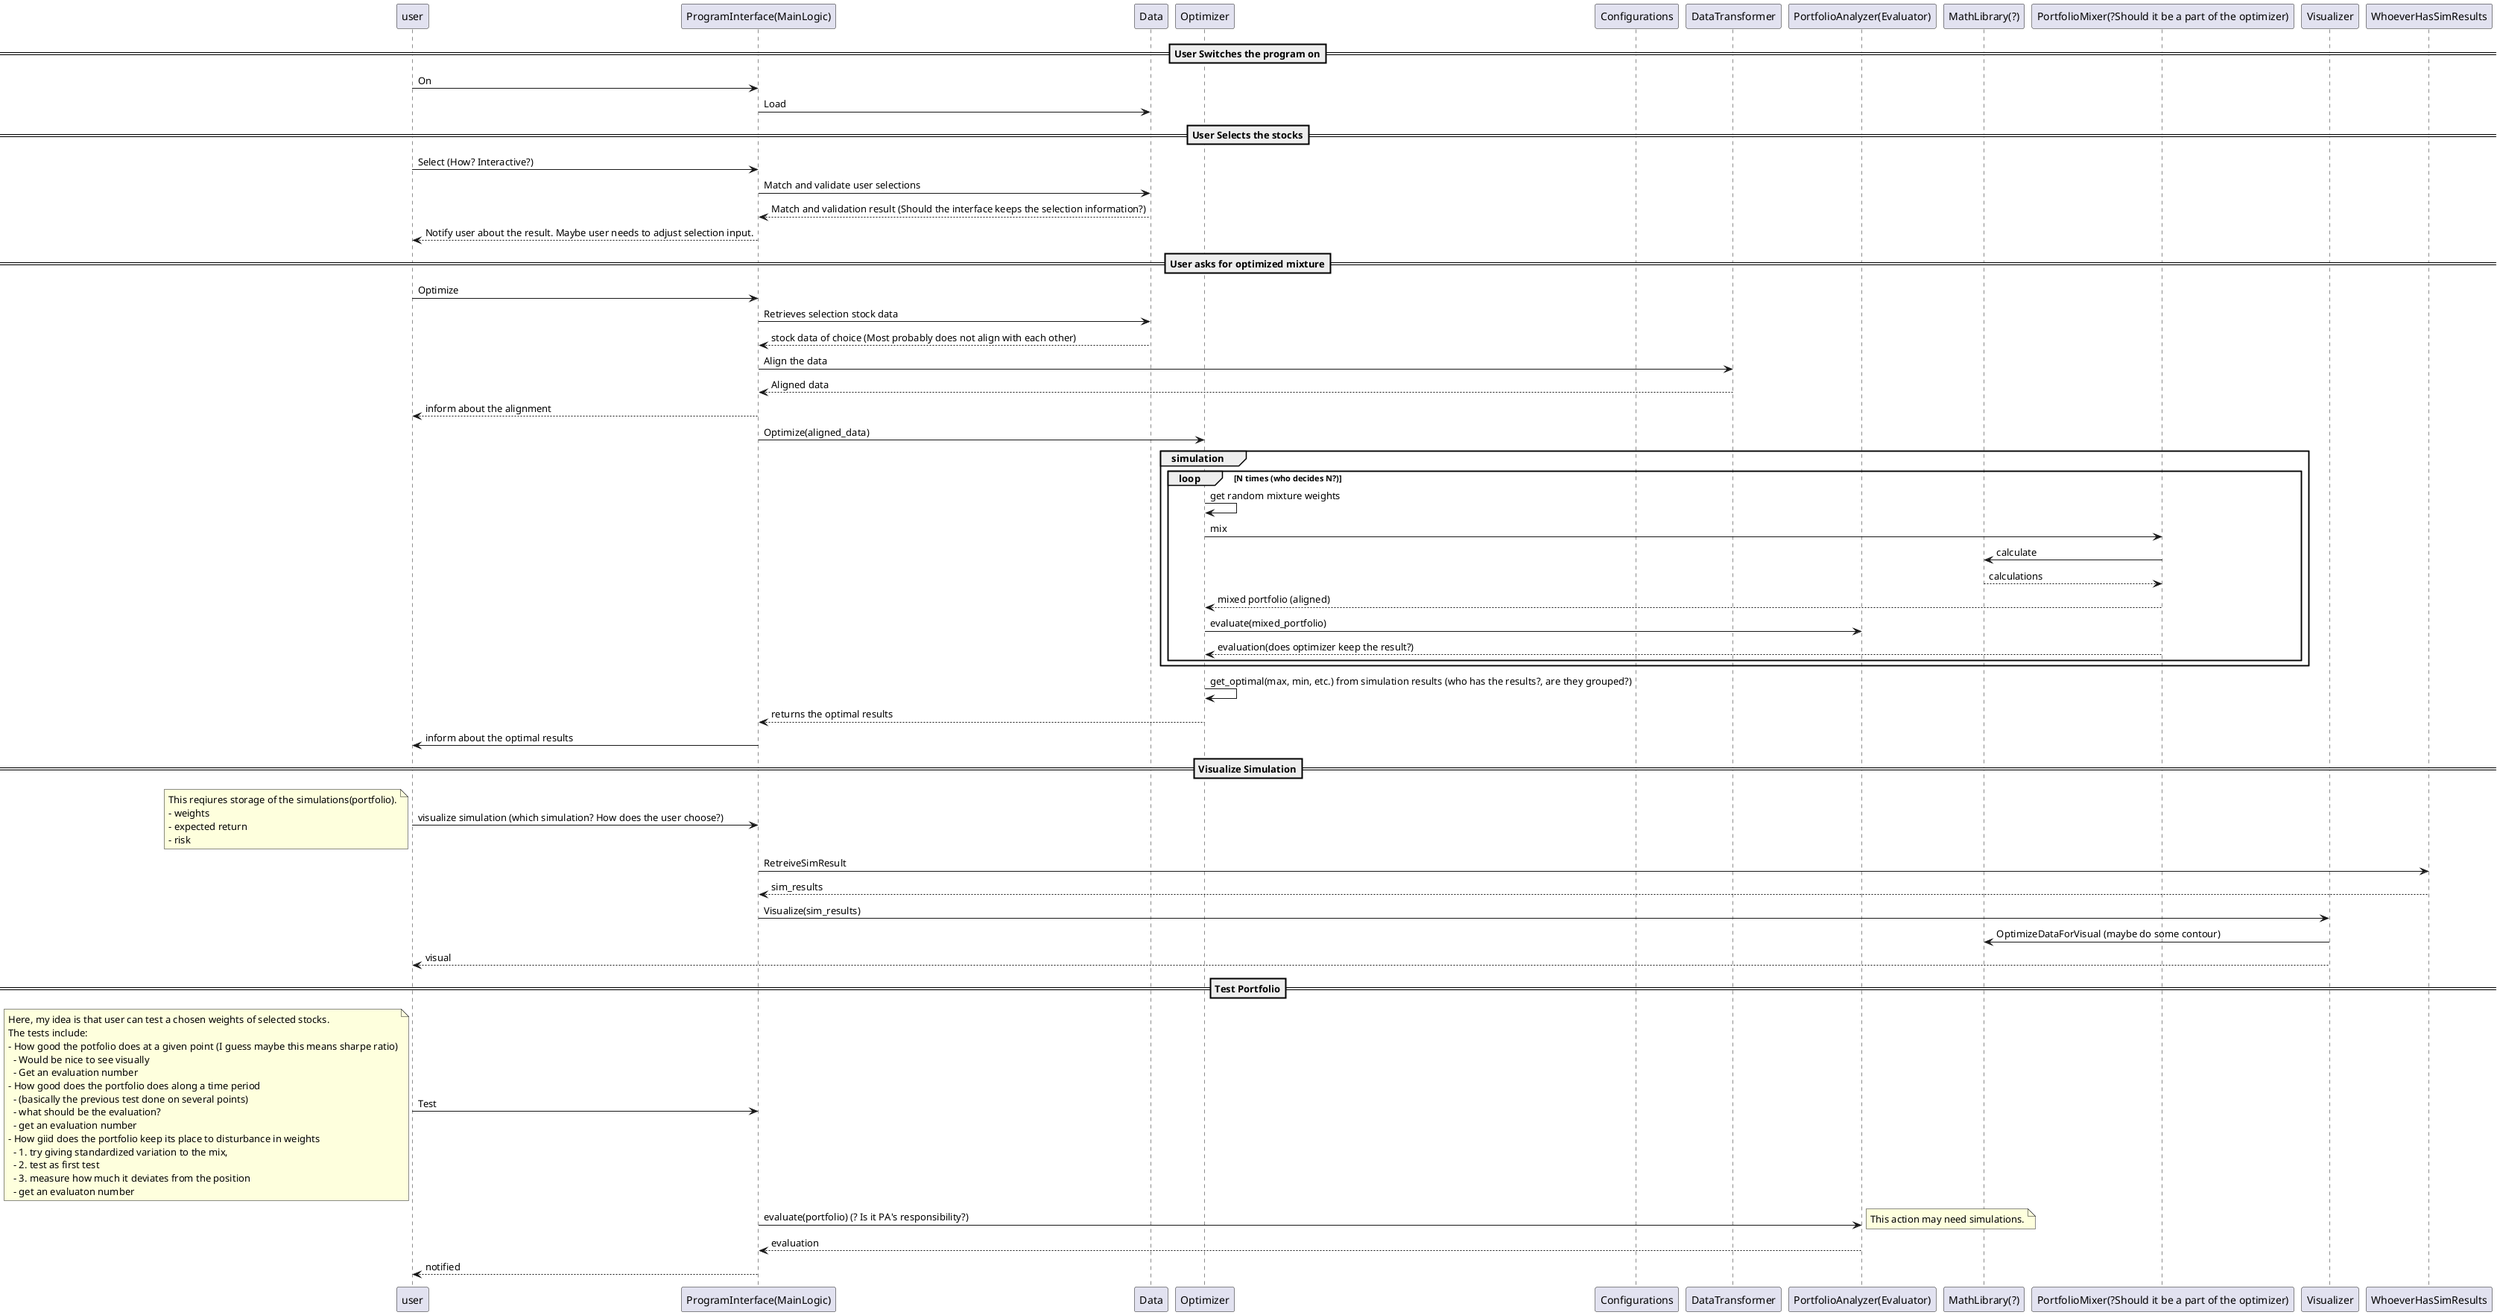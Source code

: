 @startuml name
participant user as U
participant "ProgramInterface(MainLogic)" as I
participant Data as D
participant Optimizer as O
participant Configurations as C
participant DataTransformer as DM
participant "PortfolioAnalyzer(Evaluator)" as PA
participant "MathLibrary(?)" as M
participant "PortfolioMixer(?Should it be a part of the optimizer)" as PM
participant Visualizer as V

==User Switches the program on==
U -> I : On
I -> D : Load
==User Selects the stocks==
U -> I : Select (How? Interactive?)
I -> D : Match and validate user selections
I <-- D : Match and validation result (Should the interface keeps the selection information?)
U <-- I : Notify user about the result. Maybe user needs to adjust selection input.
==User asks for optimized mixture==
U -> I : Optimize
I -> D : Retrieves selection stock data
I <-- D : stock data of choice (Most probably does not align with each other)
I -> DM : Align the data
I <-- DM : Aligned data
U <-- I : inform about the alignment
I -> O : Optimize(aligned_data)
group simulation
loop N times (who decides N?)
O -> O : get random mixture weights
O -> PM : mix
PM -> M : calculate
PM <-- M : calculations
O <-- PM : mixed portfolio (aligned)
O -> PA : evaluate(mixed_portfolio)
O <-- PM : evaluation(does optimizer keep the result?)
end
end
O -> O : get_optimal(max, min, etc.) from simulation results (who has the results?, are they grouped?)
I <-- O : returns the optimal results
U <- I : inform about the optimal results
==Visualize Simulation==
U -> I : visualize simulation (which simulation? How does the user choose?)
note left
This reqiures storage of the simulations(portfolio).
- weights
- expected return
- risk
end note
I -> WhoeverHasSimResults : RetreiveSimResult
I <-- WhoeverHasSimResults : sim_results
I -> V : Visualize(sim_results)
V -> M : OptimizeDataForVisual (maybe do some contour)
U <-- V : visual
==Test Portfolio==
U -> I : Test
note left
Here, my idea is that user can test a chosen weights of selected stocks.
The tests include:
- How good the potfolio does at a given point (I guess maybe this means sharpe ratio)
  - Would be nice to see visually
  - Get an evaluation number
- How good does the portfolio does along a time period 
  - (basically the previous test done on several points)
  - what should be the evaluation?
  - get an evaluation number
- How giid does the portfolio keep its place to disturbance in weights
  - 1. try giving standardized variation to the mix,
  - 2. test as first test
  - 3. measure how much it deviates from the position
  - get an evaluaton number
end note
I -> PA : evaluate(portfolio) (? Is it PA's responsibility?)
note right
This action may need simulations.
end note
I <-- PA : evaluation
U <-- I : notified
@enduml